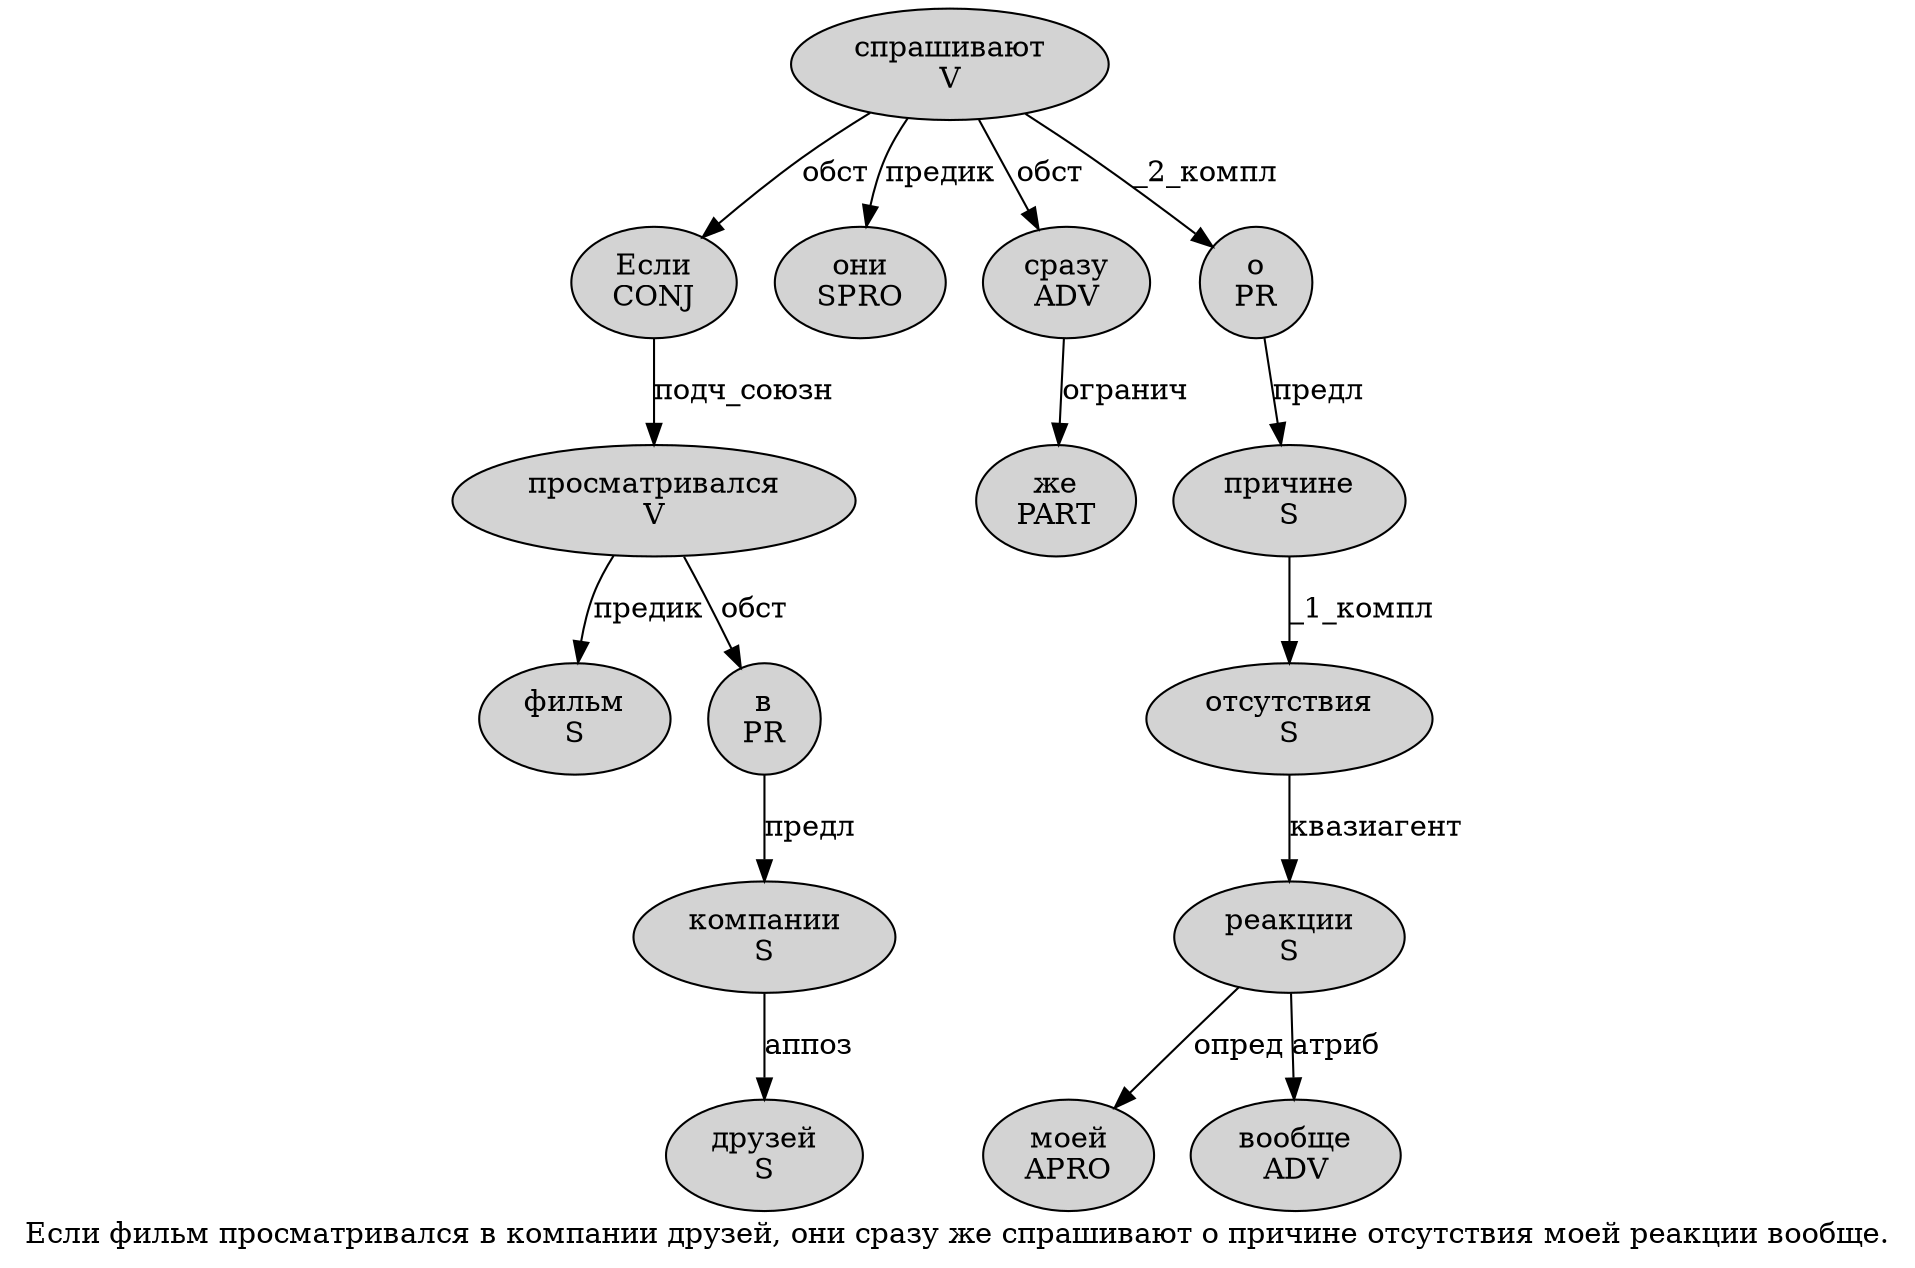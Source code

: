 digraph SENTENCE_754 {
	graph [label="Если фильм просматривался в компании друзей, они сразу же спрашивают о причине отсутствия моей реакции вообще."]
	node [style=filled]
		0 [label="Если
CONJ" color="" fillcolor=lightgray penwidth=1 shape=ellipse]
		1 [label="фильм
S" color="" fillcolor=lightgray penwidth=1 shape=ellipse]
		2 [label="просматривался
V" color="" fillcolor=lightgray penwidth=1 shape=ellipse]
		3 [label="в
PR" color="" fillcolor=lightgray penwidth=1 shape=ellipse]
		4 [label="компании
S" color="" fillcolor=lightgray penwidth=1 shape=ellipse]
		5 [label="друзей
S" color="" fillcolor=lightgray penwidth=1 shape=ellipse]
		7 [label="они
SPRO" color="" fillcolor=lightgray penwidth=1 shape=ellipse]
		8 [label="сразу
ADV" color="" fillcolor=lightgray penwidth=1 shape=ellipse]
		9 [label="же
PART" color="" fillcolor=lightgray penwidth=1 shape=ellipse]
		10 [label="спрашивают
V" color="" fillcolor=lightgray penwidth=1 shape=ellipse]
		11 [label="о
PR" color="" fillcolor=lightgray penwidth=1 shape=ellipse]
		12 [label="причине
S" color="" fillcolor=lightgray penwidth=1 shape=ellipse]
		13 [label="отсутствия
S" color="" fillcolor=lightgray penwidth=1 shape=ellipse]
		14 [label="моей
APRO" color="" fillcolor=lightgray penwidth=1 shape=ellipse]
		15 [label="реакции
S" color="" fillcolor=lightgray penwidth=1 shape=ellipse]
		16 [label="вообще
ADV" color="" fillcolor=lightgray penwidth=1 shape=ellipse]
			12 -> 13 [label="_1_компл"]
			13 -> 15 [label="квазиагент"]
			3 -> 4 [label="предл"]
			11 -> 12 [label="предл"]
			10 -> 0 [label="обст"]
			10 -> 7 [label="предик"]
			10 -> 8 [label="обст"]
			10 -> 11 [label="_2_компл"]
			8 -> 9 [label="огранич"]
			4 -> 5 [label="аппоз"]
			2 -> 1 [label="предик"]
			2 -> 3 [label="обст"]
			0 -> 2 [label="подч_союзн"]
			15 -> 14 [label="опред"]
			15 -> 16 [label="атриб"]
}